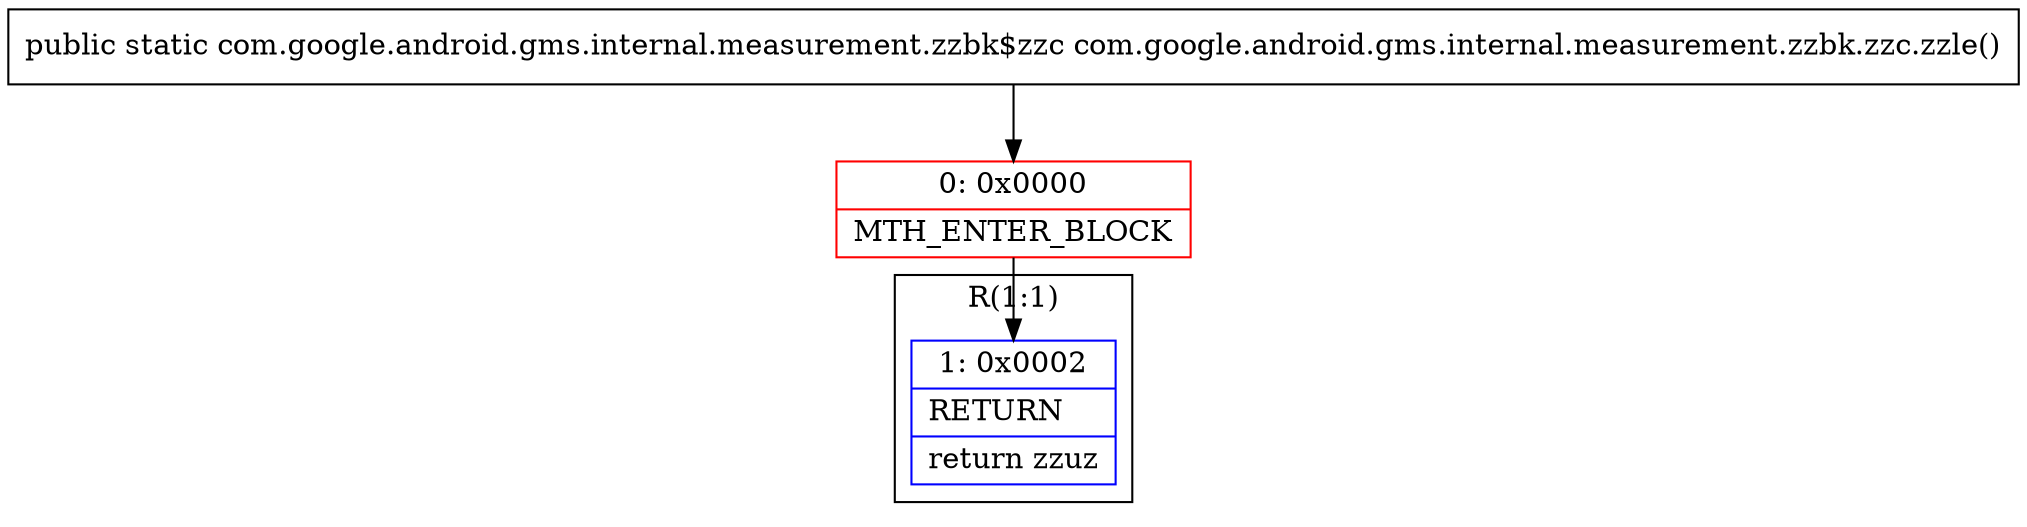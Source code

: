 digraph "CFG forcom.google.android.gms.internal.measurement.zzbk.zzc.zzle()Lcom\/google\/android\/gms\/internal\/measurement\/zzbk$zzc;" {
subgraph cluster_Region_1334908337 {
label = "R(1:1)";
node [shape=record,color=blue];
Node_1 [shape=record,label="{1\:\ 0x0002|RETURN\l|return zzuz\l}"];
}
Node_0 [shape=record,color=red,label="{0\:\ 0x0000|MTH_ENTER_BLOCK\l}"];
MethodNode[shape=record,label="{public static com.google.android.gms.internal.measurement.zzbk$zzc com.google.android.gms.internal.measurement.zzbk.zzc.zzle() }"];
MethodNode -> Node_0;
Node_0 -> Node_1;
}

